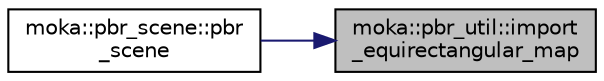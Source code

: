 digraph "moka::pbr_util::import_equirectangular_map"
{
 // LATEX_PDF_SIZE
  edge [fontname="Helvetica",fontsize="10",labelfontname="Helvetica",labelfontsize="10"];
  node [fontname="Helvetica",fontsize="10",shape=record];
  rankdir="RL";
  Node6 [label="moka::pbr_util::import\l_equirectangular_map",height=0.2,width=0.4,color="black", fillcolor="grey75", style="filled", fontcolor="black",tooltip="Load an equirectangular HDRI envrironment map."];
  Node6 -> Node7 [dir="back",color="midnightblue",fontsize="10",style="solid",fontname="Helvetica"];
  Node7 [label="moka::pbr_scene::pbr\l_scene",height=0.2,width=0.4,color="black", fillcolor="white", style="filled",URL="$classmoka_1_1pbr__scene.html#a6a5516f94cf0297f838aa3b819216fe9",tooltip="Create a new scene object."];
}
